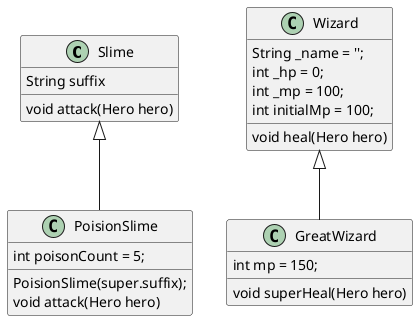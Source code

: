 @startuml

class Slime{
String suffix
void attack(Hero hero)
}

class PoisionSlime extends Slime{
  PoisionSlime(super.suffix);

  int poisonCount = 5;
   void attack(Hero hero)
}


class Wizard{
  String _name = '';
  int _hp = 0;
  int _mp = 100;
  int initialMp = 100;
  void heal(Hero hero)
}

class GreatWizard extends Wizard{

  int mp = 150;
  void superHeal(Hero hero)
}


@enduml